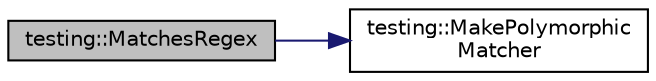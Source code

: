 digraph "testing::MatchesRegex"
{
  edge [fontname="Helvetica",fontsize="10",labelfontname="Helvetica",labelfontsize="10"];
  node [fontname="Helvetica",fontsize="10",shape=record];
  rankdir="LR";
  Node1195 [label="testing::MatchesRegex",height=0.2,width=0.4,color="black", fillcolor="grey75", style="filled", fontcolor="black"];
  Node1195 -> Node1196 [color="midnightblue",fontsize="10",style="solid",fontname="Helvetica"];
  Node1196 [label="testing::MakePolymorphic\lMatcher",height=0.2,width=0.4,color="black", fillcolor="white", style="filled",URL="$d0/d75/namespacetesting.html#a667ca94f190ec2e17ee2fbfdb7d3da04"];
}
